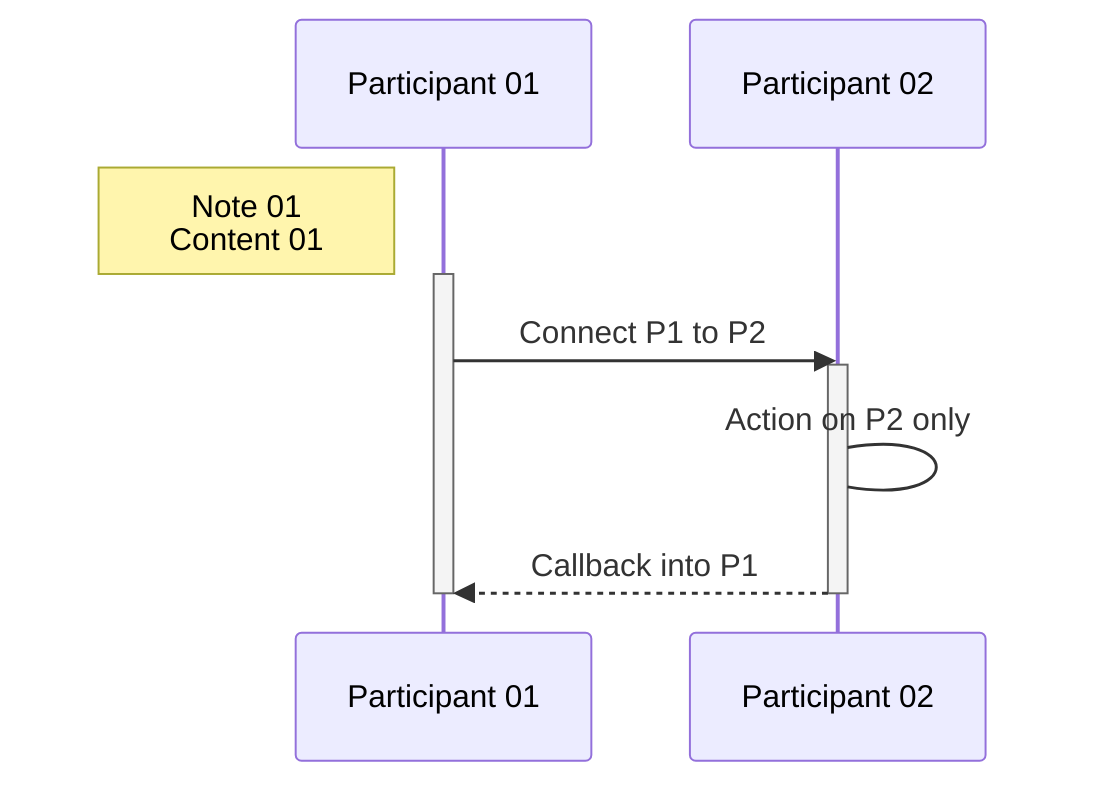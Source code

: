 sequenceDiagram

    participant p1 as Participant 01
    participant p2 as Participant 02

    Note left of p1: Note 01<br/>Content 01
    activate p1
    p1->>p2: Connect P1 to P2
    activate p2
    p2->p2: Action on P2 only
    p2-->>p1: Callback into P1
    deactivate p2
    deactivate p1